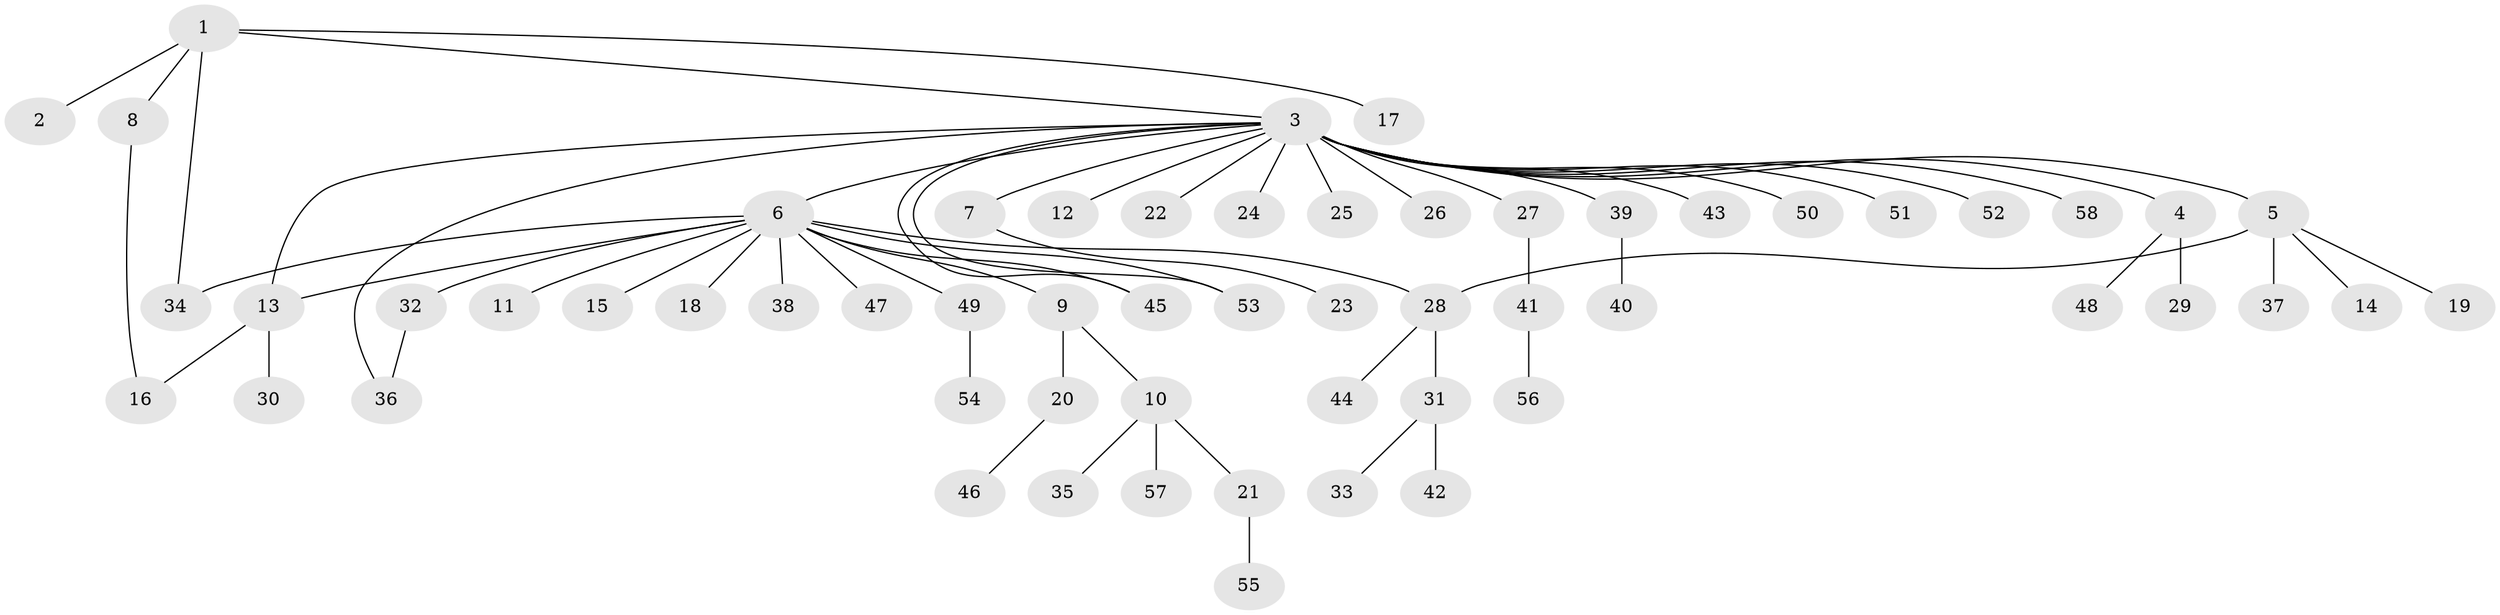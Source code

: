 // coarse degree distribution, {4: 0.07142857142857142, 20: 0.023809523809523808, 2: 0.16666666666666666, 12: 0.023809523809523808, 1: 0.6428571428571429, 3: 0.07142857142857142}
// Generated by graph-tools (version 1.1) at 2025/41/03/06/25 10:41:49]
// undirected, 58 vertices, 64 edges
graph export_dot {
graph [start="1"]
  node [color=gray90,style=filled];
  1;
  2;
  3;
  4;
  5;
  6;
  7;
  8;
  9;
  10;
  11;
  12;
  13;
  14;
  15;
  16;
  17;
  18;
  19;
  20;
  21;
  22;
  23;
  24;
  25;
  26;
  27;
  28;
  29;
  30;
  31;
  32;
  33;
  34;
  35;
  36;
  37;
  38;
  39;
  40;
  41;
  42;
  43;
  44;
  45;
  46;
  47;
  48;
  49;
  50;
  51;
  52;
  53;
  54;
  55;
  56;
  57;
  58;
  1 -- 2;
  1 -- 3;
  1 -- 8;
  1 -- 17;
  1 -- 34;
  3 -- 4;
  3 -- 5;
  3 -- 6;
  3 -- 7;
  3 -- 12;
  3 -- 13;
  3 -- 22;
  3 -- 24;
  3 -- 25;
  3 -- 26;
  3 -- 27;
  3 -- 36;
  3 -- 39;
  3 -- 43;
  3 -- 45;
  3 -- 50;
  3 -- 51;
  3 -- 52;
  3 -- 53;
  3 -- 58;
  4 -- 29;
  4 -- 48;
  5 -- 14;
  5 -- 19;
  5 -- 28;
  5 -- 37;
  6 -- 9;
  6 -- 11;
  6 -- 13;
  6 -- 15;
  6 -- 18;
  6 -- 28;
  6 -- 32;
  6 -- 34;
  6 -- 38;
  6 -- 45;
  6 -- 47;
  6 -- 49;
  6 -- 53;
  7 -- 23;
  8 -- 16;
  9 -- 10;
  9 -- 20;
  10 -- 21;
  10 -- 35;
  10 -- 57;
  13 -- 16;
  13 -- 30;
  20 -- 46;
  21 -- 55;
  27 -- 41;
  28 -- 31;
  28 -- 44;
  31 -- 33;
  31 -- 42;
  32 -- 36;
  39 -- 40;
  41 -- 56;
  49 -- 54;
}
